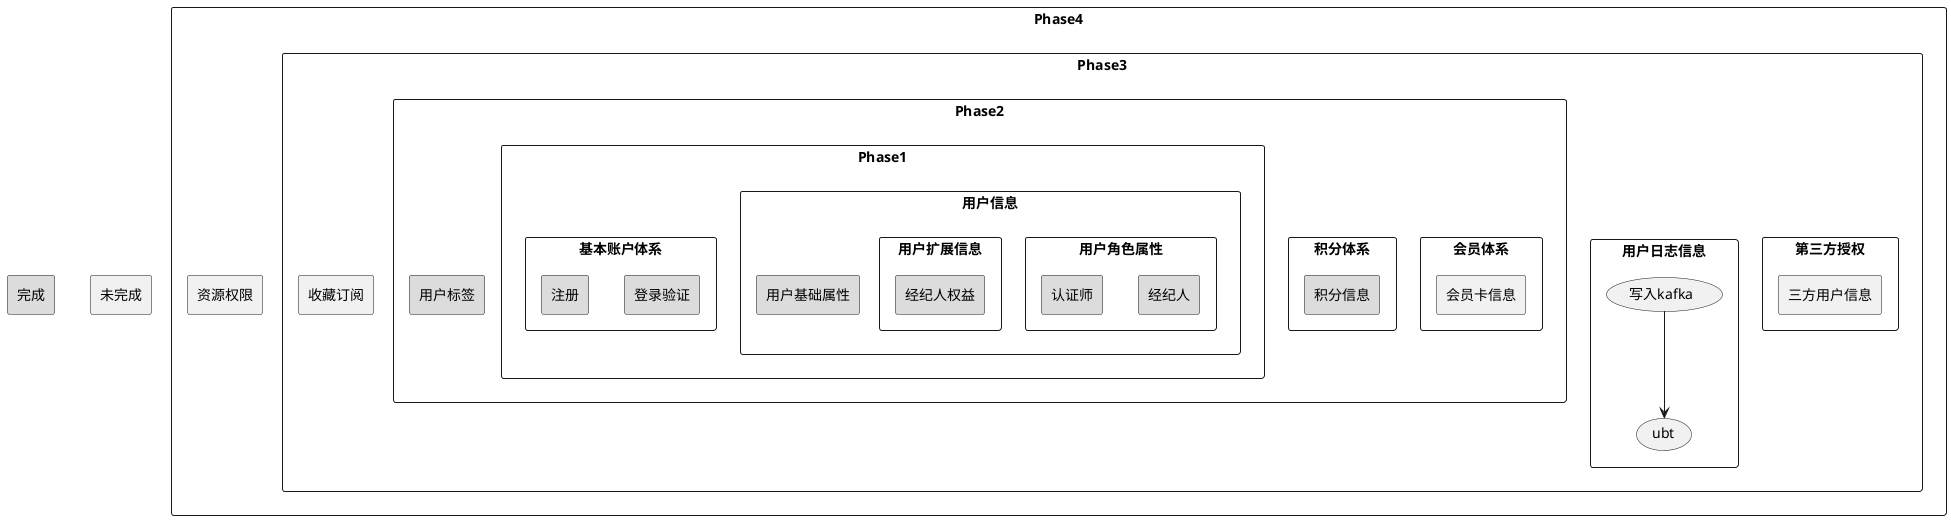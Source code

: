 @startuml

rectangle 完成 #Gainsboro{
}
rectangle 未完成 {
}

rectangle Phase4{
rectangle 资源权限{
}

rectangle Phase3{
rectangle 第三方授权{
rectangle 三方用户信息{
}
}

rectangle 收藏订阅{
}
rectangle 用户日志信息{
(写入kafka)-->(ubt)
}
rectangle Phase2{
rectangle 会员体系{
rectangle 会员卡信息{
}
}
rectangle 用户标签 #Gainsboro{
}
rectangle 积分体系{
rectangle 积分信息 #Gainsboro{
}
}
rectangle Phase1{
rectangle 用户信息{
rectangle 用户基础属性 #Gainsboro{
}
rectangle 用户角色属性{
rectangle 经纪人 #Gainsboro{
}
rectangle 认证师 #Gainsboro{
}
}
rectangle 用户扩展信息{
rectangle 经纪人权益 #Gainsboro{
}
}
}
rectangle 基本账户体系{
rectangle 登录验证 #Gainsboro{
}
rectangle 注册 #Gainsboro{
}
}
}
}
}
}
@enduml
